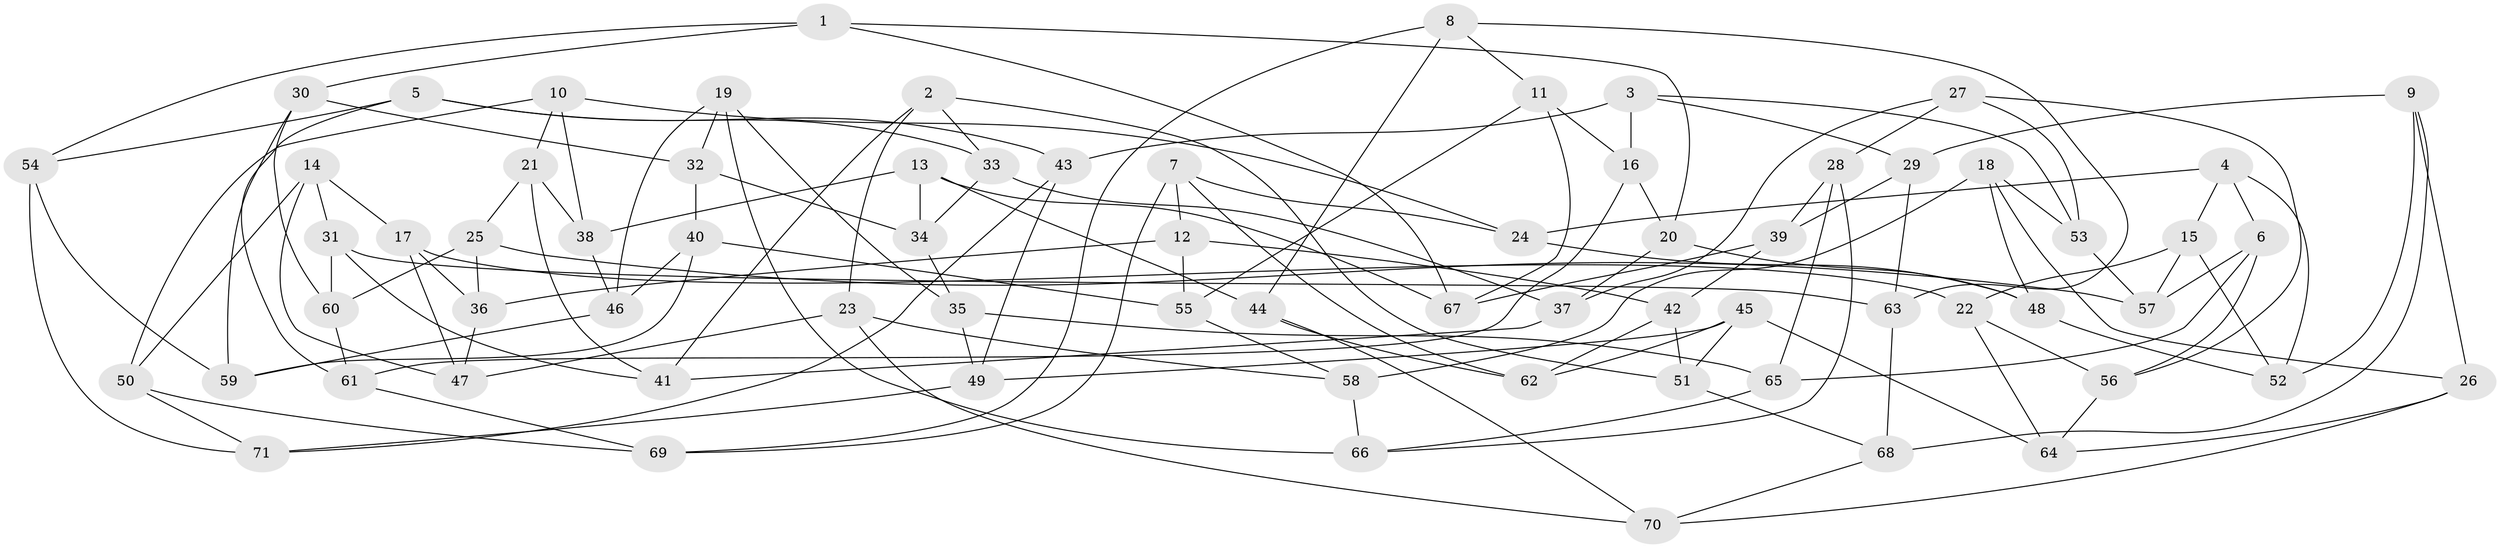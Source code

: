 // coarse degree distribution, {6: 0.5, 4: 0.36363636363636365, 3: 0.045454545454545456, 5: 0.09090909090909091}
// Generated by graph-tools (version 1.1) at 2025/24/03/03/25 07:24:28]
// undirected, 71 vertices, 142 edges
graph export_dot {
graph [start="1"]
  node [color=gray90,style=filled];
  1;
  2;
  3;
  4;
  5;
  6;
  7;
  8;
  9;
  10;
  11;
  12;
  13;
  14;
  15;
  16;
  17;
  18;
  19;
  20;
  21;
  22;
  23;
  24;
  25;
  26;
  27;
  28;
  29;
  30;
  31;
  32;
  33;
  34;
  35;
  36;
  37;
  38;
  39;
  40;
  41;
  42;
  43;
  44;
  45;
  46;
  47;
  48;
  49;
  50;
  51;
  52;
  53;
  54;
  55;
  56;
  57;
  58;
  59;
  60;
  61;
  62;
  63;
  64;
  65;
  66;
  67;
  68;
  69;
  70;
  71;
  1 -- 67;
  1 -- 20;
  1 -- 54;
  1 -- 30;
  2 -- 51;
  2 -- 41;
  2 -- 23;
  2 -- 33;
  3 -- 29;
  3 -- 53;
  3 -- 43;
  3 -- 16;
  4 -- 24;
  4 -- 15;
  4 -- 52;
  4 -- 6;
  5 -- 61;
  5 -- 54;
  5 -- 43;
  5 -- 33;
  6 -- 56;
  6 -- 57;
  6 -- 65;
  7 -- 24;
  7 -- 69;
  7 -- 12;
  7 -- 62;
  8 -- 44;
  8 -- 63;
  8 -- 11;
  8 -- 69;
  9 -- 52;
  9 -- 26;
  9 -- 68;
  9 -- 29;
  10 -- 38;
  10 -- 50;
  10 -- 21;
  10 -- 24;
  11 -- 67;
  11 -- 55;
  11 -- 16;
  12 -- 36;
  12 -- 55;
  12 -- 42;
  13 -- 34;
  13 -- 38;
  13 -- 67;
  13 -- 44;
  14 -- 47;
  14 -- 50;
  14 -- 17;
  14 -- 31;
  15 -- 52;
  15 -- 22;
  15 -- 57;
  16 -- 61;
  16 -- 20;
  17 -- 47;
  17 -- 22;
  17 -- 36;
  18 -- 58;
  18 -- 26;
  18 -- 48;
  18 -- 53;
  19 -- 32;
  19 -- 35;
  19 -- 46;
  19 -- 66;
  20 -- 48;
  20 -- 37;
  21 -- 41;
  21 -- 38;
  21 -- 25;
  22 -- 56;
  22 -- 64;
  23 -- 70;
  23 -- 58;
  23 -- 47;
  24 -- 48;
  25 -- 36;
  25 -- 60;
  25 -- 57;
  26 -- 64;
  26 -- 70;
  27 -- 56;
  27 -- 53;
  27 -- 37;
  27 -- 28;
  28 -- 65;
  28 -- 66;
  28 -- 39;
  29 -- 39;
  29 -- 63;
  30 -- 32;
  30 -- 59;
  30 -- 60;
  31 -- 60;
  31 -- 63;
  31 -- 41;
  32 -- 40;
  32 -- 34;
  33 -- 34;
  33 -- 37;
  34 -- 35;
  35 -- 65;
  35 -- 49;
  36 -- 47;
  37 -- 41;
  38 -- 46;
  39 -- 42;
  39 -- 67;
  40 -- 55;
  40 -- 59;
  40 -- 46;
  42 -- 62;
  42 -- 51;
  43 -- 49;
  43 -- 71;
  44 -- 62;
  44 -- 70;
  45 -- 62;
  45 -- 64;
  45 -- 51;
  45 -- 49;
  46 -- 59;
  48 -- 52;
  49 -- 71;
  50 -- 71;
  50 -- 69;
  51 -- 68;
  53 -- 57;
  54 -- 59;
  54 -- 71;
  55 -- 58;
  56 -- 64;
  58 -- 66;
  60 -- 61;
  61 -- 69;
  63 -- 68;
  65 -- 66;
  68 -- 70;
}
